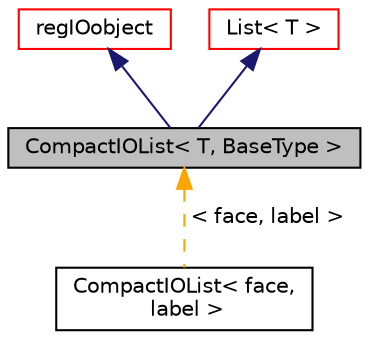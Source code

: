 digraph "CompactIOList&lt; T, BaseType &gt;"
{
  bgcolor="transparent";
  edge [fontname="Helvetica",fontsize="10",labelfontname="Helvetica",labelfontsize="10"];
  node [fontname="Helvetica",fontsize="10",shape=record];
  Node1 [label="CompactIOList\< T, BaseType \>",height=0.2,width=0.4,color="black", fillcolor="grey75", style="filled", fontcolor="black"];
  Node2 -> Node1 [dir="back",color="midnightblue",fontsize="10",style="solid",fontname="Helvetica"];
  Node2 [label="regIOobject",height=0.2,width=0.4,color="red",URL="$a02147.html",tooltip="regIOobject is an abstract class derived from IOobject to handle automatic object registration with t..."];
  Node3 -> Node1 [dir="back",color="midnightblue",fontsize="10",style="solid",fontname="Helvetica"];
  Node3 [label="List\< T \>",height=0.2,width=0.4,color="red",URL="$a01364.html",tooltip="A 1D array of objects of type <T>, where the size of the vector is known and used for subscript bound..."];
  Node1 -> Node4 [dir="back",color="orange",fontsize="10",style="dashed",label=" \< face, label \>" ,fontname="Helvetica"];
  Node4 [label="CompactIOList\< face,\l label \>",height=0.2,width=0.4,color="black",URL="$a00329.html"];
}
